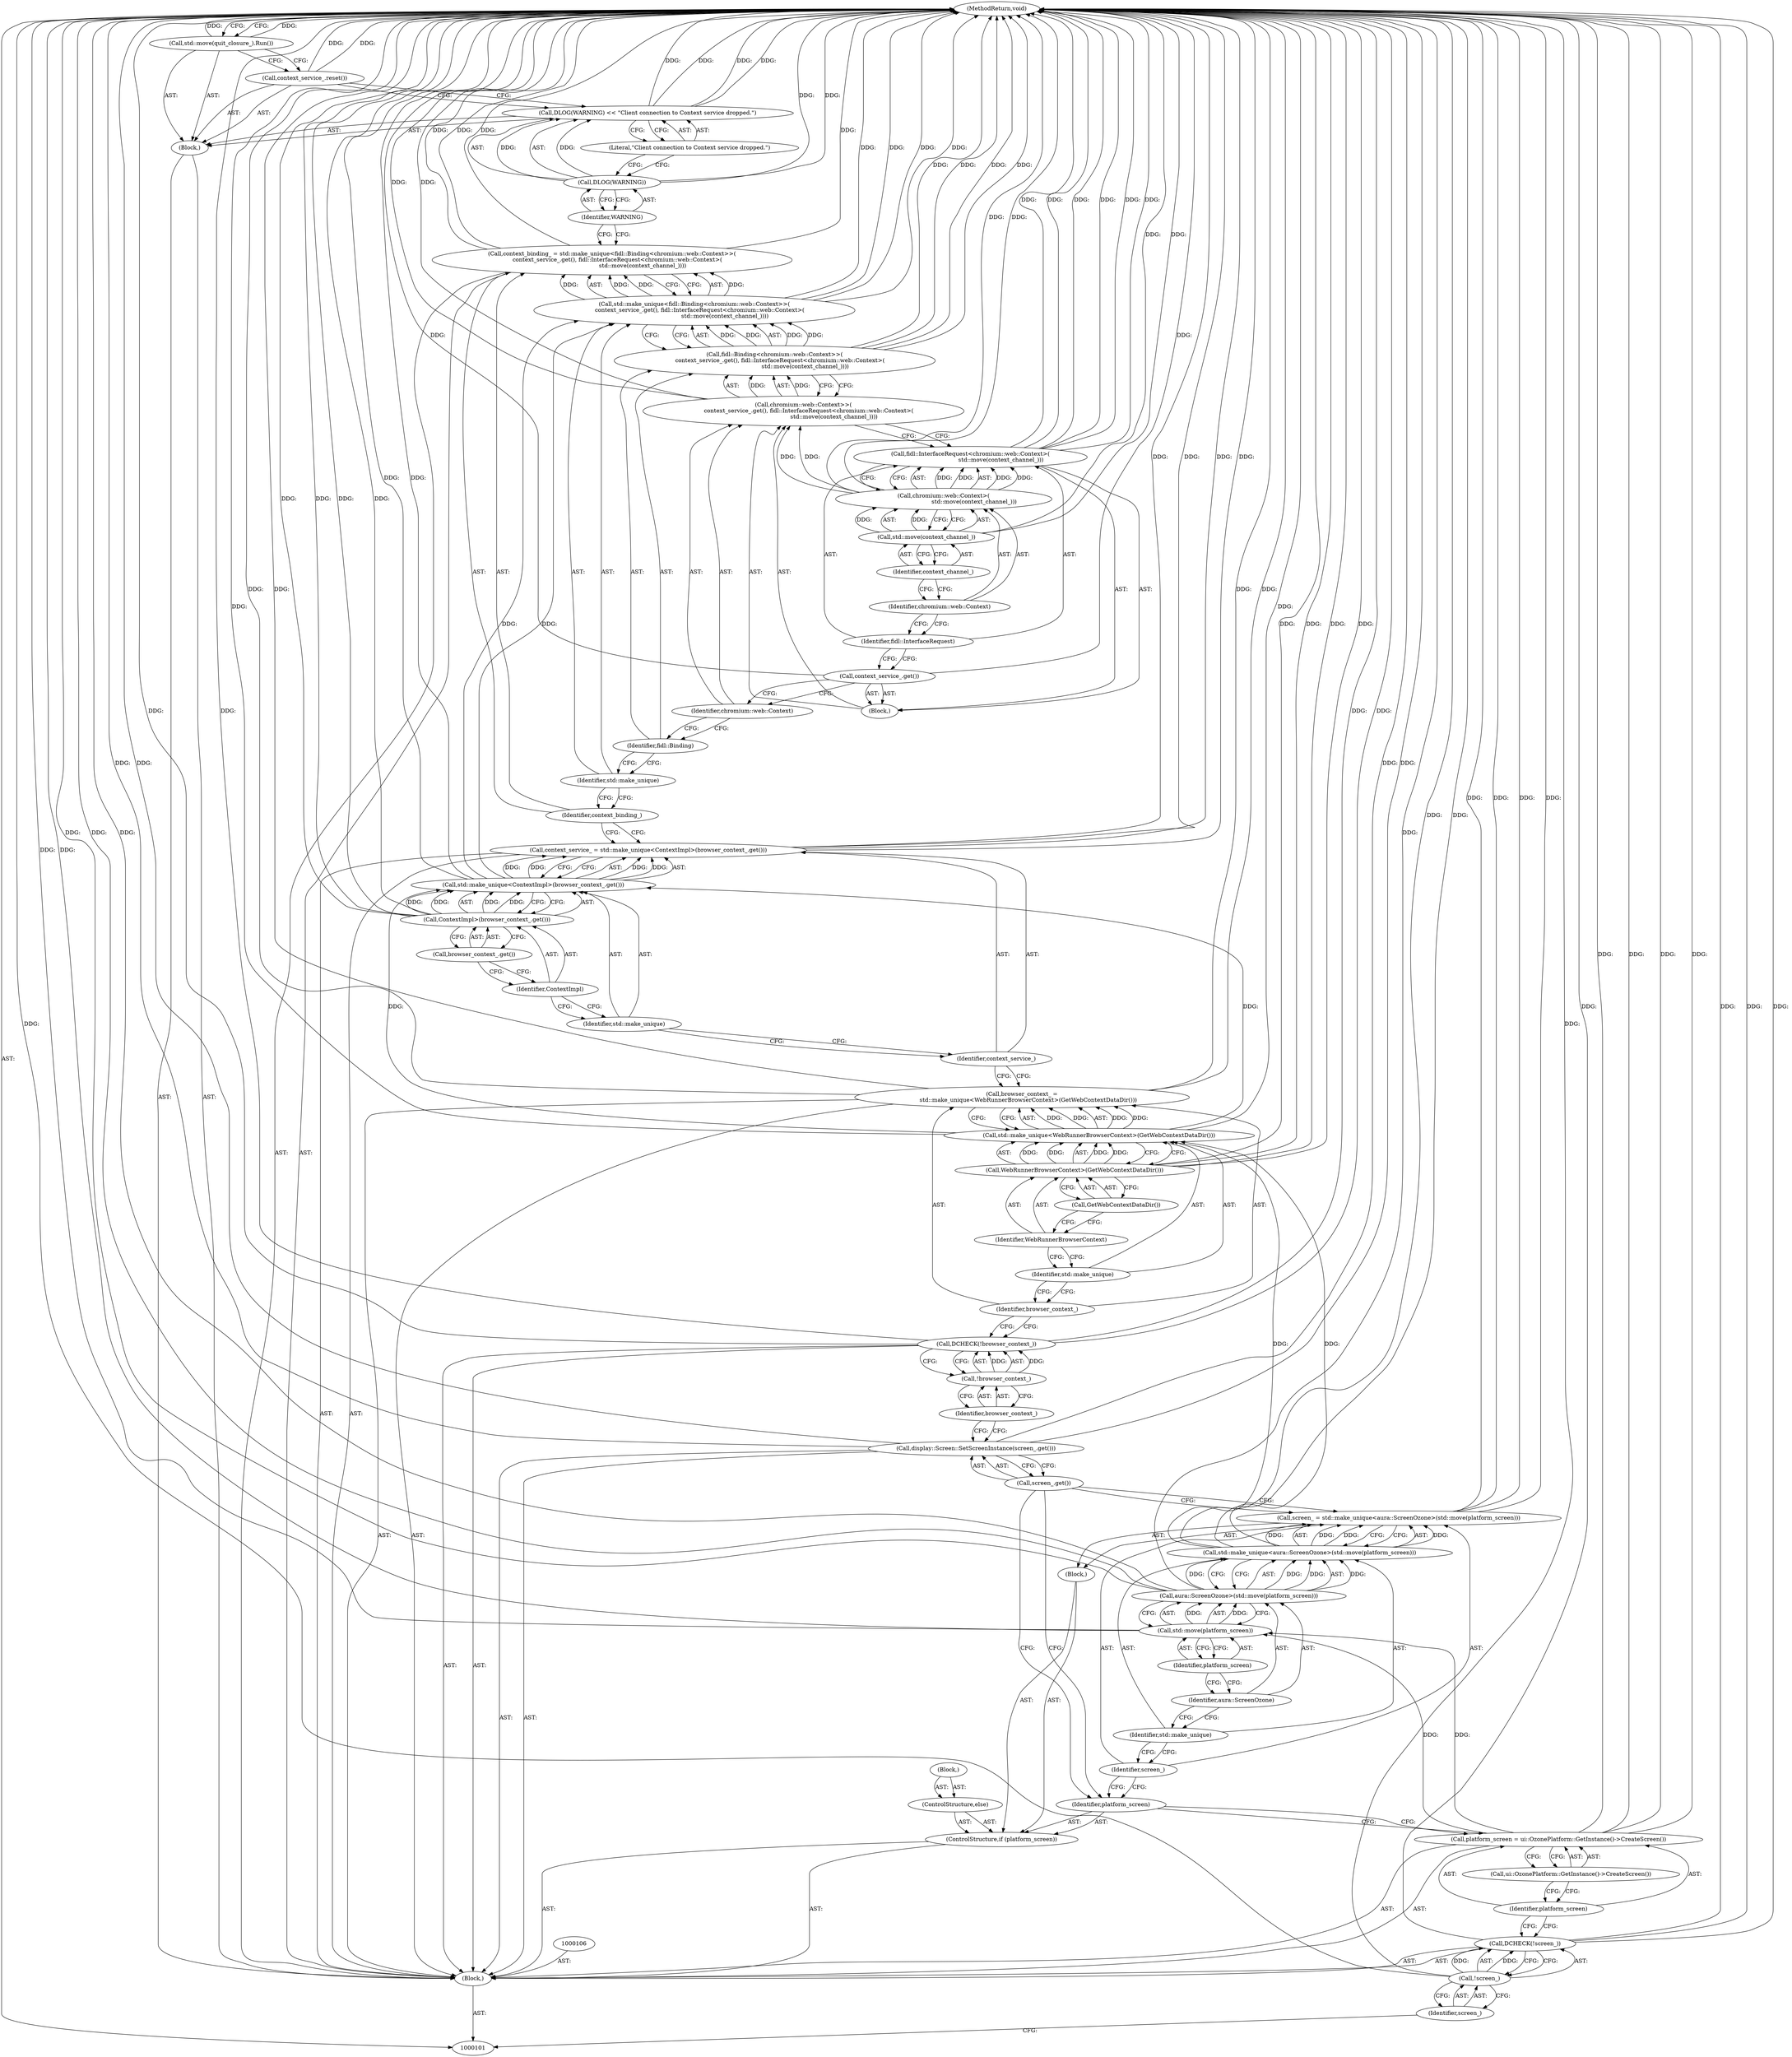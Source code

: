 digraph "0_Chrome_6a60f01228557982e6508c5919cc21fcfddf110b_8" {
"1000165" [label="(MethodReturn,void)"];
"1000102" [label="(Block,)"];
"1000123" [label="(Call,display::Screen::SetScreenInstance(screen_.get()))"];
"1000124" [label="(Call,screen_.get())"];
"1000127" [label="(Identifier,browser_context_)"];
"1000125" [label="(Call,DCHECK(!browser_context_))"];
"1000126" [label="(Call,!browser_context_)"];
"1000128" [label="(Call,browser_context_ =\n       std::make_unique<WebRunnerBrowserContext>(GetWebContextDataDir()))"];
"1000129" [label="(Identifier,browser_context_)"];
"1000132" [label="(Call,WebRunnerBrowserContext>(GetWebContextDataDir()))"];
"1000133" [label="(Identifier,WebRunnerBrowserContext)"];
"1000134" [label="(Call,GetWebContextDataDir())"];
"1000130" [label="(Call,std::make_unique<WebRunnerBrowserContext>(GetWebContextDataDir()))"];
"1000131" [label="(Identifier,std::make_unique)"];
"1000135" [label="(Call,context_service_ = std::make_unique<ContextImpl>(browser_context_.get()))"];
"1000136" [label="(Identifier,context_service_)"];
"1000137" [label="(Call,std::make_unique<ContextImpl>(browser_context_.get()))"];
"1000138" [label="(Identifier,std::make_unique)"];
"1000139" [label="(Call,ContextImpl>(browser_context_.get()))"];
"1000140" [label="(Identifier,ContextImpl)"];
"1000141" [label="(Call,browser_context_.get())"];
"1000144" [label="(Call,std::make_unique<fidl::Binding<chromium::web::Context>>(\n      context_service_.get(), fidl::InterfaceRequest<chromium::web::Context>(\n                                  std::move(context_channel_))))"];
"1000145" [label="(Identifier,std::make_unique)"];
"1000142" [label="(Call,context_binding_ = std::make_unique<fidl::Binding<chromium::web::Context>>(\n      context_service_.get(), fidl::InterfaceRequest<chromium::web::Context>(\n                                  std::move(context_channel_))))"];
"1000143" [label="(Identifier,context_binding_)"];
"1000146" [label="(Call,fidl::Binding<chromium::web::Context>>(\n      context_service_.get(), fidl::InterfaceRequest<chromium::web::Context>(\n                                  std::move(context_channel_))))"];
"1000147" [label="(Identifier,fidl::Binding)"];
"1000148" [label="(Call,chromium::web::Context>>(\n      context_service_.get(), fidl::InterfaceRequest<chromium::web::Context>(\n                                  std::move(context_channel_))))"];
"1000149" [label="(Identifier,chromium::web::Context)"];
"1000105" [label="(Identifier,screen_)"];
"1000103" [label="(Call,DCHECK(!screen_))"];
"1000104" [label="(Call,!screen_)"];
"1000152" [label="(Call,fidl::InterfaceRequest<chromium::web::Context>(\n                                  std::move(context_channel_)))"];
"1000153" [label="(Identifier,fidl::InterfaceRequest)"];
"1000154" [label="(Call,chromium::web::Context>(\n                                  std::move(context_channel_)))"];
"1000155" [label="(Identifier,chromium::web::Context)"];
"1000150" [label="(Block,)"];
"1000151" [label="(Call,context_service_.get())"];
"1000156" [label="(Call,std::move(context_channel_))"];
"1000157" [label="(Identifier,context_channel_)"];
"1000158" [label="(Block,)"];
"1000162" [label="(Literal,\"Client connection to Context service dropped.\")"];
"1000159" [label="(Call,DLOG(WARNING) << \"Client connection to Context service dropped.\")"];
"1000160" [label="(Call,DLOG(WARNING))"];
"1000161" [label="(Identifier,WARNING)"];
"1000163" [label="(Call,context_service_.reset())"];
"1000164" [label="(Call,std::move(quit_closure_).Run())"];
"1000109" [label="(Call,ui::OzonePlatform::GetInstance()->CreateScreen())"];
"1000107" [label="(Call,platform_screen = ui::OzonePlatform::GetInstance()->CreateScreen())"];
"1000108" [label="(Identifier,platform_screen)"];
"1000110" [label="(ControlStructure,if (platform_screen))"];
"1000112" [label="(Block,)"];
"1000111" [label="(Identifier,platform_screen)"];
"1000115" [label="(Call,std::make_unique<aura::ScreenOzone>(std::move(platform_screen)))"];
"1000116" [label="(Identifier,std::make_unique)"];
"1000117" [label="(Call,aura::ScreenOzone>(std::move(platform_screen)))"];
"1000118" [label="(Identifier,aura::ScreenOzone)"];
"1000113" [label="(Call,screen_ = std::make_unique<aura::ScreenOzone>(std::move(platform_screen)))"];
"1000114" [label="(Identifier,screen_)"];
"1000119" [label="(Call,std::move(platform_screen))"];
"1000120" [label="(Identifier,platform_screen)"];
"1000121" [label="(ControlStructure,else)"];
"1000122" [label="(Block,)"];
"1000165" -> "1000101"  [label="AST: "];
"1000165" -> "1000164"  [label="CFG: "];
"1000125" -> "1000165"  [label="DDG: "];
"1000125" -> "1000165"  [label="DDG: "];
"1000107" -> "1000165"  [label="DDG: "];
"1000107" -> "1000165"  [label="DDG: "];
"1000156" -> "1000165"  [label="DDG: "];
"1000103" -> "1000165"  [label="DDG: "];
"1000103" -> "1000165"  [label="DDG: "];
"1000104" -> "1000165"  [label="DDG: "];
"1000113" -> "1000165"  [label="DDG: "];
"1000113" -> "1000165"  [label="DDG: "];
"1000152" -> "1000165"  [label="DDG: "];
"1000152" -> "1000165"  [label="DDG: "];
"1000152" -> "1000165"  [label="DDG: "];
"1000117" -> "1000165"  [label="DDG: "];
"1000117" -> "1000165"  [label="DDG: "];
"1000132" -> "1000165"  [label="DDG: "];
"1000132" -> "1000165"  [label="DDG: "];
"1000123" -> "1000165"  [label="DDG: "];
"1000123" -> "1000165"  [label="DDG: "];
"1000159" -> "1000165"  [label="DDG: "];
"1000159" -> "1000165"  [label="DDG: "];
"1000115" -> "1000165"  [label="DDG: "];
"1000128" -> "1000165"  [label="DDG: "];
"1000128" -> "1000165"  [label="DDG: "];
"1000164" -> "1000165"  [label="DDG: "];
"1000151" -> "1000165"  [label="DDG: "];
"1000130" -> "1000165"  [label="DDG: "];
"1000139" -> "1000165"  [label="DDG: "];
"1000139" -> "1000165"  [label="DDG: "];
"1000137" -> "1000165"  [label="DDG: "];
"1000142" -> "1000165"  [label="DDG: "];
"1000142" -> "1000165"  [label="DDG: "];
"1000148" -> "1000165"  [label="DDG: "];
"1000146" -> "1000165"  [label="DDG: "];
"1000146" -> "1000165"  [label="DDG: "];
"1000119" -> "1000165"  [label="DDG: "];
"1000135" -> "1000165"  [label="DDG: "];
"1000135" -> "1000165"  [label="DDG: "];
"1000144" -> "1000165"  [label="DDG: "];
"1000144" -> "1000165"  [label="DDG: "];
"1000154" -> "1000165"  [label="DDG: "];
"1000163" -> "1000165"  [label="DDG: "];
"1000160" -> "1000165"  [label="DDG: "];
"1000102" -> "1000101"  [label="AST: "];
"1000103" -> "1000102"  [label="AST: "];
"1000106" -> "1000102"  [label="AST: "];
"1000107" -> "1000102"  [label="AST: "];
"1000110" -> "1000102"  [label="AST: "];
"1000123" -> "1000102"  [label="AST: "];
"1000125" -> "1000102"  [label="AST: "];
"1000128" -> "1000102"  [label="AST: "];
"1000135" -> "1000102"  [label="AST: "];
"1000142" -> "1000102"  [label="AST: "];
"1000158" -> "1000102"  [label="AST: "];
"1000123" -> "1000102"  [label="AST: "];
"1000123" -> "1000124"  [label="CFG: "];
"1000124" -> "1000123"  [label="AST: "];
"1000127" -> "1000123"  [label="CFG: "];
"1000123" -> "1000165"  [label="DDG: "];
"1000123" -> "1000165"  [label="DDG: "];
"1000124" -> "1000123"  [label="AST: "];
"1000124" -> "1000113"  [label="CFG: "];
"1000124" -> "1000111"  [label="CFG: "];
"1000123" -> "1000124"  [label="CFG: "];
"1000127" -> "1000126"  [label="AST: "];
"1000127" -> "1000123"  [label="CFG: "];
"1000126" -> "1000127"  [label="CFG: "];
"1000125" -> "1000102"  [label="AST: "];
"1000125" -> "1000126"  [label="CFG: "];
"1000126" -> "1000125"  [label="AST: "];
"1000129" -> "1000125"  [label="CFG: "];
"1000125" -> "1000165"  [label="DDG: "];
"1000125" -> "1000165"  [label="DDG: "];
"1000126" -> "1000125"  [label="DDG: "];
"1000126" -> "1000125"  [label="AST: "];
"1000126" -> "1000127"  [label="CFG: "];
"1000127" -> "1000126"  [label="AST: "];
"1000125" -> "1000126"  [label="CFG: "];
"1000126" -> "1000125"  [label="DDG: "];
"1000128" -> "1000102"  [label="AST: "];
"1000128" -> "1000130"  [label="CFG: "];
"1000129" -> "1000128"  [label="AST: "];
"1000130" -> "1000128"  [label="AST: "];
"1000136" -> "1000128"  [label="CFG: "];
"1000128" -> "1000165"  [label="DDG: "];
"1000128" -> "1000165"  [label="DDG: "];
"1000130" -> "1000128"  [label="DDG: "];
"1000130" -> "1000128"  [label="DDG: "];
"1000129" -> "1000128"  [label="AST: "];
"1000129" -> "1000125"  [label="CFG: "];
"1000131" -> "1000129"  [label="CFG: "];
"1000132" -> "1000130"  [label="AST: "];
"1000132" -> "1000134"  [label="CFG: "];
"1000133" -> "1000132"  [label="AST: "];
"1000134" -> "1000132"  [label="AST: "];
"1000130" -> "1000132"  [label="CFG: "];
"1000132" -> "1000165"  [label="DDG: "];
"1000132" -> "1000165"  [label="DDG: "];
"1000132" -> "1000130"  [label="DDG: "];
"1000132" -> "1000130"  [label="DDG: "];
"1000133" -> "1000132"  [label="AST: "];
"1000133" -> "1000131"  [label="CFG: "];
"1000134" -> "1000133"  [label="CFG: "];
"1000134" -> "1000132"  [label="AST: "];
"1000134" -> "1000133"  [label="CFG: "];
"1000132" -> "1000134"  [label="CFG: "];
"1000130" -> "1000128"  [label="AST: "];
"1000130" -> "1000132"  [label="CFG: "];
"1000131" -> "1000130"  [label="AST: "];
"1000132" -> "1000130"  [label="AST: "];
"1000128" -> "1000130"  [label="CFG: "];
"1000130" -> "1000165"  [label="DDG: "];
"1000130" -> "1000128"  [label="DDG: "];
"1000130" -> "1000128"  [label="DDG: "];
"1000115" -> "1000130"  [label="DDG: "];
"1000132" -> "1000130"  [label="DDG: "];
"1000132" -> "1000130"  [label="DDG: "];
"1000130" -> "1000137"  [label="DDG: "];
"1000131" -> "1000130"  [label="AST: "];
"1000131" -> "1000129"  [label="CFG: "];
"1000133" -> "1000131"  [label="CFG: "];
"1000135" -> "1000102"  [label="AST: "];
"1000135" -> "1000137"  [label="CFG: "];
"1000136" -> "1000135"  [label="AST: "];
"1000137" -> "1000135"  [label="AST: "];
"1000143" -> "1000135"  [label="CFG: "];
"1000135" -> "1000165"  [label="DDG: "];
"1000135" -> "1000165"  [label="DDG: "];
"1000137" -> "1000135"  [label="DDG: "];
"1000137" -> "1000135"  [label="DDG: "];
"1000136" -> "1000135"  [label="AST: "];
"1000136" -> "1000128"  [label="CFG: "];
"1000138" -> "1000136"  [label="CFG: "];
"1000137" -> "1000135"  [label="AST: "];
"1000137" -> "1000139"  [label="CFG: "];
"1000138" -> "1000137"  [label="AST: "];
"1000139" -> "1000137"  [label="AST: "];
"1000135" -> "1000137"  [label="CFG: "];
"1000137" -> "1000165"  [label="DDG: "];
"1000137" -> "1000135"  [label="DDG: "];
"1000137" -> "1000135"  [label="DDG: "];
"1000130" -> "1000137"  [label="DDG: "];
"1000139" -> "1000137"  [label="DDG: "];
"1000139" -> "1000137"  [label="DDG: "];
"1000137" -> "1000144"  [label="DDG: "];
"1000138" -> "1000137"  [label="AST: "];
"1000138" -> "1000136"  [label="CFG: "];
"1000140" -> "1000138"  [label="CFG: "];
"1000139" -> "1000137"  [label="AST: "];
"1000139" -> "1000141"  [label="CFG: "];
"1000140" -> "1000139"  [label="AST: "];
"1000141" -> "1000139"  [label="AST: "];
"1000137" -> "1000139"  [label="CFG: "];
"1000139" -> "1000165"  [label="DDG: "];
"1000139" -> "1000165"  [label="DDG: "];
"1000139" -> "1000137"  [label="DDG: "];
"1000139" -> "1000137"  [label="DDG: "];
"1000140" -> "1000139"  [label="AST: "];
"1000140" -> "1000138"  [label="CFG: "];
"1000141" -> "1000140"  [label="CFG: "];
"1000141" -> "1000139"  [label="AST: "];
"1000141" -> "1000140"  [label="CFG: "];
"1000139" -> "1000141"  [label="CFG: "];
"1000144" -> "1000142"  [label="AST: "];
"1000144" -> "1000146"  [label="CFG: "];
"1000145" -> "1000144"  [label="AST: "];
"1000146" -> "1000144"  [label="AST: "];
"1000142" -> "1000144"  [label="CFG: "];
"1000144" -> "1000165"  [label="DDG: "];
"1000144" -> "1000165"  [label="DDG: "];
"1000144" -> "1000142"  [label="DDG: "];
"1000144" -> "1000142"  [label="DDG: "];
"1000137" -> "1000144"  [label="DDG: "];
"1000146" -> "1000144"  [label="DDG: "];
"1000146" -> "1000144"  [label="DDG: "];
"1000145" -> "1000144"  [label="AST: "];
"1000145" -> "1000143"  [label="CFG: "];
"1000147" -> "1000145"  [label="CFG: "];
"1000142" -> "1000102"  [label="AST: "];
"1000142" -> "1000144"  [label="CFG: "];
"1000143" -> "1000142"  [label="AST: "];
"1000144" -> "1000142"  [label="AST: "];
"1000161" -> "1000142"  [label="CFG: "];
"1000142" -> "1000165"  [label="DDG: "];
"1000142" -> "1000165"  [label="DDG: "];
"1000144" -> "1000142"  [label="DDG: "];
"1000144" -> "1000142"  [label="DDG: "];
"1000143" -> "1000142"  [label="AST: "];
"1000143" -> "1000135"  [label="CFG: "];
"1000145" -> "1000143"  [label="CFG: "];
"1000146" -> "1000144"  [label="AST: "];
"1000146" -> "1000148"  [label="CFG: "];
"1000147" -> "1000146"  [label="AST: "];
"1000148" -> "1000146"  [label="AST: "];
"1000144" -> "1000146"  [label="CFG: "];
"1000146" -> "1000165"  [label="DDG: "];
"1000146" -> "1000165"  [label="DDG: "];
"1000146" -> "1000144"  [label="DDG: "];
"1000146" -> "1000144"  [label="DDG: "];
"1000148" -> "1000146"  [label="DDG: "];
"1000147" -> "1000146"  [label="AST: "];
"1000147" -> "1000145"  [label="CFG: "];
"1000149" -> "1000147"  [label="CFG: "];
"1000148" -> "1000146"  [label="AST: "];
"1000148" -> "1000152"  [label="CFG: "];
"1000149" -> "1000148"  [label="AST: "];
"1000150" -> "1000148"  [label="AST: "];
"1000146" -> "1000148"  [label="CFG: "];
"1000148" -> "1000165"  [label="DDG: "];
"1000148" -> "1000146"  [label="DDG: "];
"1000154" -> "1000148"  [label="DDG: "];
"1000149" -> "1000148"  [label="AST: "];
"1000149" -> "1000147"  [label="CFG: "];
"1000151" -> "1000149"  [label="CFG: "];
"1000105" -> "1000104"  [label="AST: "];
"1000105" -> "1000101"  [label="CFG: "];
"1000104" -> "1000105"  [label="CFG: "];
"1000103" -> "1000102"  [label="AST: "];
"1000103" -> "1000104"  [label="CFG: "];
"1000104" -> "1000103"  [label="AST: "];
"1000108" -> "1000103"  [label="CFG: "];
"1000103" -> "1000165"  [label="DDG: "];
"1000103" -> "1000165"  [label="DDG: "];
"1000104" -> "1000103"  [label="DDG: "];
"1000104" -> "1000103"  [label="AST: "];
"1000104" -> "1000105"  [label="CFG: "];
"1000105" -> "1000104"  [label="AST: "];
"1000103" -> "1000104"  [label="CFG: "];
"1000104" -> "1000165"  [label="DDG: "];
"1000104" -> "1000103"  [label="DDG: "];
"1000152" -> "1000150"  [label="AST: "];
"1000152" -> "1000154"  [label="CFG: "];
"1000153" -> "1000152"  [label="AST: "];
"1000154" -> "1000152"  [label="AST: "];
"1000148" -> "1000152"  [label="CFG: "];
"1000152" -> "1000165"  [label="DDG: "];
"1000152" -> "1000165"  [label="DDG: "];
"1000152" -> "1000165"  [label="DDG: "];
"1000154" -> "1000152"  [label="DDG: "];
"1000154" -> "1000152"  [label="DDG: "];
"1000153" -> "1000152"  [label="AST: "];
"1000153" -> "1000151"  [label="CFG: "];
"1000155" -> "1000153"  [label="CFG: "];
"1000154" -> "1000152"  [label="AST: "];
"1000154" -> "1000156"  [label="CFG: "];
"1000155" -> "1000154"  [label="AST: "];
"1000156" -> "1000154"  [label="AST: "];
"1000152" -> "1000154"  [label="CFG: "];
"1000154" -> "1000165"  [label="DDG: "];
"1000154" -> "1000148"  [label="DDG: "];
"1000154" -> "1000152"  [label="DDG: "];
"1000154" -> "1000152"  [label="DDG: "];
"1000156" -> "1000154"  [label="DDG: "];
"1000155" -> "1000154"  [label="AST: "];
"1000155" -> "1000153"  [label="CFG: "];
"1000157" -> "1000155"  [label="CFG: "];
"1000150" -> "1000148"  [label="AST: "];
"1000151" -> "1000150"  [label="AST: "];
"1000152" -> "1000150"  [label="AST: "];
"1000151" -> "1000150"  [label="AST: "];
"1000151" -> "1000149"  [label="CFG: "];
"1000153" -> "1000151"  [label="CFG: "];
"1000151" -> "1000165"  [label="DDG: "];
"1000156" -> "1000154"  [label="AST: "];
"1000156" -> "1000157"  [label="CFG: "];
"1000157" -> "1000156"  [label="AST: "];
"1000154" -> "1000156"  [label="CFG: "];
"1000156" -> "1000165"  [label="DDG: "];
"1000156" -> "1000154"  [label="DDG: "];
"1000157" -> "1000156"  [label="AST: "];
"1000157" -> "1000155"  [label="CFG: "];
"1000156" -> "1000157"  [label="CFG: "];
"1000158" -> "1000102"  [label="AST: "];
"1000159" -> "1000158"  [label="AST: "];
"1000163" -> "1000158"  [label="AST: "];
"1000164" -> "1000158"  [label="AST: "];
"1000162" -> "1000159"  [label="AST: "];
"1000162" -> "1000160"  [label="CFG: "];
"1000159" -> "1000162"  [label="CFG: "];
"1000159" -> "1000158"  [label="AST: "];
"1000159" -> "1000162"  [label="CFG: "];
"1000160" -> "1000159"  [label="AST: "];
"1000162" -> "1000159"  [label="AST: "];
"1000163" -> "1000159"  [label="CFG: "];
"1000159" -> "1000165"  [label="DDG: "];
"1000159" -> "1000165"  [label="DDG: "];
"1000160" -> "1000159"  [label="DDG: "];
"1000160" -> "1000159"  [label="AST: "];
"1000160" -> "1000161"  [label="CFG: "];
"1000161" -> "1000160"  [label="AST: "];
"1000162" -> "1000160"  [label="CFG: "];
"1000160" -> "1000165"  [label="DDG: "];
"1000160" -> "1000159"  [label="DDG: "];
"1000161" -> "1000160"  [label="AST: "];
"1000161" -> "1000142"  [label="CFG: "];
"1000160" -> "1000161"  [label="CFG: "];
"1000163" -> "1000158"  [label="AST: "];
"1000163" -> "1000159"  [label="CFG: "];
"1000164" -> "1000163"  [label="CFG: "];
"1000163" -> "1000165"  [label="DDG: "];
"1000164" -> "1000158"  [label="AST: "];
"1000164" -> "1000163"  [label="CFG: "];
"1000165" -> "1000164"  [label="CFG: "];
"1000164" -> "1000165"  [label="DDG: "];
"1000109" -> "1000107"  [label="AST: "];
"1000109" -> "1000108"  [label="CFG: "];
"1000107" -> "1000109"  [label="CFG: "];
"1000107" -> "1000102"  [label="AST: "];
"1000107" -> "1000109"  [label="CFG: "];
"1000108" -> "1000107"  [label="AST: "];
"1000109" -> "1000107"  [label="AST: "];
"1000111" -> "1000107"  [label="CFG: "];
"1000107" -> "1000165"  [label="DDG: "];
"1000107" -> "1000165"  [label="DDG: "];
"1000107" -> "1000119"  [label="DDG: "];
"1000108" -> "1000107"  [label="AST: "];
"1000108" -> "1000103"  [label="CFG: "];
"1000109" -> "1000108"  [label="CFG: "];
"1000110" -> "1000102"  [label="AST: "];
"1000111" -> "1000110"  [label="AST: "];
"1000112" -> "1000110"  [label="AST: "];
"1000121" -> "1000110"  [label="AST: "];
"1000112" -> "1000110"  [label="AST: "];
"1000113" -> "1000112"  [label="AST: "];
"1000111" -> "1000110"  [label="AST: "];
"1000111" -> "1000107"  [label="CFG: "];
"1000114" -> "1000111"  [label="CFG: "];
"1000124" -> "1000111"  [label="CFG: "];
"1000115" -> "1000113"  [label="AST: "];
"1000115" -> "1000117"  [label="CFG: "];
"1000116" -> "1000115"  [label="AST: "];
"1000117" -> "1000115"  [label="AST: "];
"1000113" -> "1000115"  [label="CFG: "];
"1000115" -> "1000165"  [label="DDG: "];
"1000115" -> "1000113"  [label="DDG: "];
"1000115" -> "1000113"  [label="DDG: "];
"1000117" -> "1000115"  [label="DDG: "];
"1000117" -> "1000115"  [label="DDG: "];
"1000115" -> "1000130"  [label="DDG: "];
"1000116" -> "1000115"  [label="AST: "];
"1000116" -> "1000114"  [label="CFG: "];
"1000118" -> "1000116"  [label="CFG: "];
"1000117" -> "1000115"  [label="AST: "];
"1000117" -> "1000119"  [label="CFG: "];
"1000118" -> "1000117"  [label="AST: "];
"1000119" -> "1000117"  [label="AST: "];
"1000115" -> "1000117"  [label="CFG: "];
"1000117" -> "1000165"  [label="DDG: "];
"1000117" -> "1000165"  [label="DDG: "];
"1000117" -> "1000115"  [label="DDG: "];
"1000117" -> "1000115"  [label="DDG: "];
"1000119" -> "1000117"  [label="DDG: "];
"1000118" -> "1000117"  [label="AST: "];
"1000118" -> "1000116"  [label="CFG: "];
"1000120" -> "1000118"  [label="CFG: "];
"1000113" -> "1000112"  [label="AST: "];
"1000113" -> "1000115"  [label="CFG: "];
"1000114" -> "1000113"  [label="AST: "];
"1000115" -> "1000113"  [label="AST: "];
"1000124" -> "1000113"  [label="CFG: "];
"1000113" -> "1000165"  [label="DDG: "];
"1000113" -> "1000165"  [label="DDG: "];
"1000115" -> "1000113"  [label="DDG: "];
"1000115" -> "1000113"  [label="DDG: "];
"1000114" -> "1000113"  [label="AST: "];
"1000114" -> "1000111"  [label="CFG: "];
"1000116" -> "1000114"  [label="CFG: "];
"1000119" -> "1000117"  [label="AST: "];
"1000119" -> "1000120"  [label="CFG: "];
"1000120" -> "1000119"  [label="AST: "];
"1000117" -> "1000119"  [label="CFG: "];
"1000119" -> "1000165"  [label="DDG: "];
"1000119" -> "1000117"  [label="DDG: "];
"1000107" -> "1000119"  [label="DDG: "];
"1000120" -> "1000119"  [label="AST: "];
"1000120" -> "1000118"  [label="CFG: "];
"1000119" -> "1000120"  [label="CFG: "];
"1000121" -> "1000110"  [label="AST: "];
"1000122" -> "1000121"  [label="AST: "];
"1000122" -> "1000121"  [label="AST: "];
}
